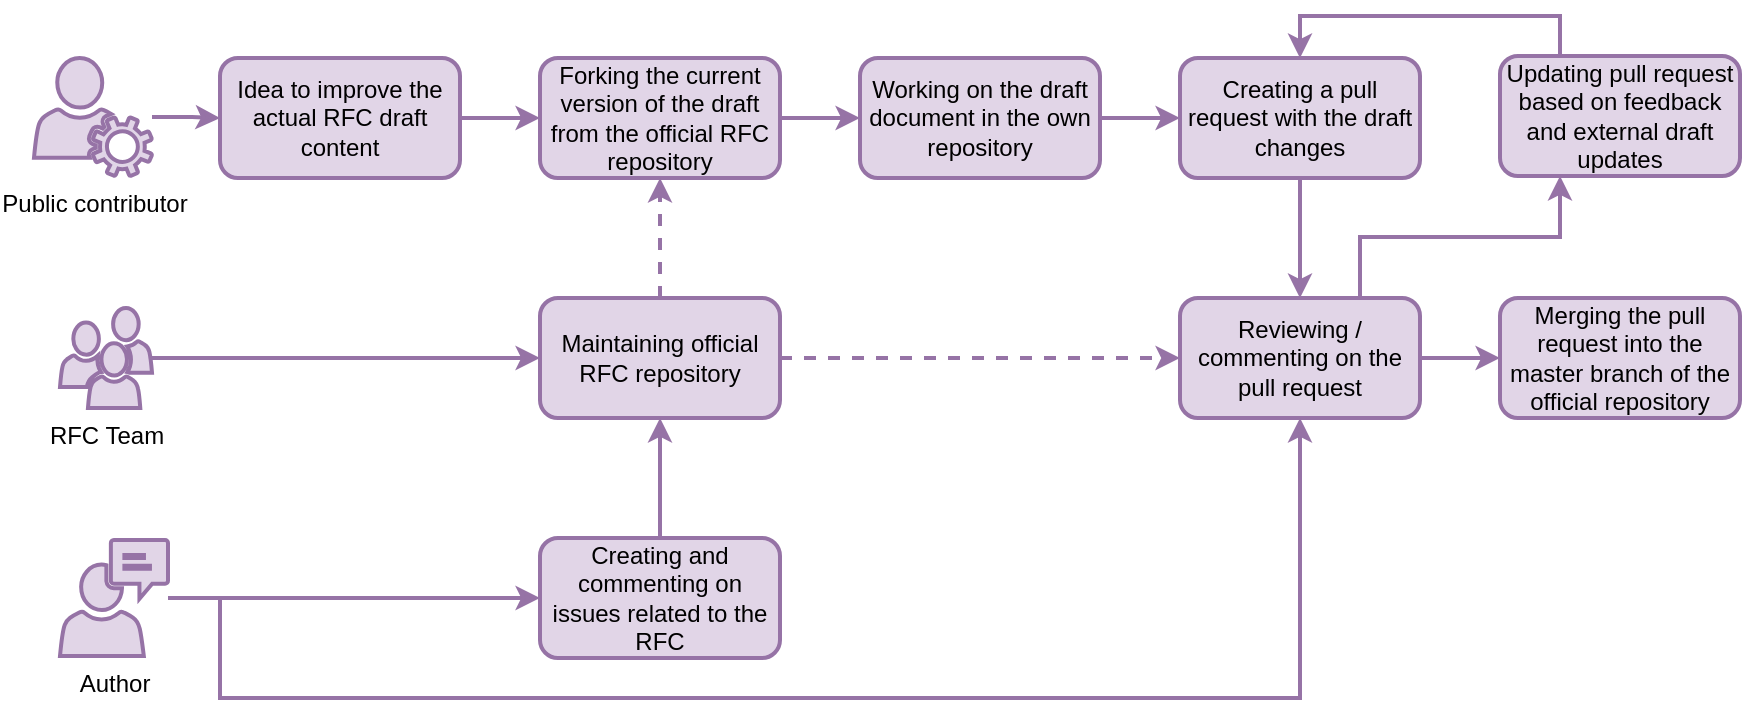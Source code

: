<mxfile version="13.7.9" type="device"><diagram id="HbiEMsRLEZssxnDpZFhy" name="Page-1"><mxGraphModel dx="1086" dy="846" grid="1" gridSize="10" guides="1" tooltips="1" connect="1" arrows="1" fold="1" page="1" pageScale="1" pageWidth="850" pageHeight="1100" math="0" shadow="0"><root><mxCell id="0"/><mxCell id="1" parent="0"/><mxCell id="8UfagXkoseOb5RZvGtyc-36" style="edgeStyle=orthogonalEdgeStyle;rounded=0;orthogonalLoop=1;jettySize=auto;html=1;strokeWidth=2;fillColor=#e1d5e7;strokeColor=#9673a6;" parent="1" source="8UfagXkoseOb5RZvGtyc-1" target="8UfagXkoseOb5RZvGtyc-2" edge="1"><mxGeometry relative="1" as="geometry"/></mxCell><mxCell id="8UfagXkoseOb5RZvGtyc-1" value="Public contributor" style="pointerEvents=1;shadow=0;dashed=0;html=1;strokeColor=#9673a6;fillColor=#e1d5e7;labelPosition=center;verticalLabelPosition=bottom;verticalAlign=top;outlineConnect=0;align=center;shape=mxgraph.office.users.user_services;strokeWidth=2;" parent="1" vertex="1"><mxGeometry x="27" y="40" width="59" height="59" as="geometry"/></mxCell><mxCell id="8UfagXkoseOb5RZvGtyc-9" style="edgeStyle=orthogonalEdgeStyle;rounded=0;orthogonalLoop=1;jettySize=auto;html=1;entryX=0;entryY=0.5;entryDx=0;entryDy=0;strokeWidth=2;fillColor=#e1d5e7;strokeColor=#9673a6;" parent="1" source="8UfagXkoseOb5RZvGtyc-2" target="8UfagXkoseOb5RZvGtyc-4" edge="1"><mxGeometry relative="1" as="geometry"/></mxCell><mxCell id="8UfagXkoseOb5RZvGtyc-2" value="Idea to improve the actual RFC draft content" style="rounded=1;whiteSpace=wrap;html=1;fillColor=#e1d5e7;strokeColor=#9673a6;strokeWidth=2;" parent="1" vertex="1"><mxGeometry x="120" y="40" width="120" height="60" as="geometry"/></mxCell><mxCell id="8UfagXkoseOb5RZvGtyc-11" style="edgeStyle=orthogonalEdgeStyle;rounded=0;orthogonalLoop=1;jettySize=auto;html=1;strokeWidth=2;fillColor=#e1d5e7;strokeColor=#9673a6;" parent="1" source="8UfagXkoseOb5RZvGtyc-4" target="8UfagXkoseOb5RZvGtyc-10" edge="1"><mxGeometry relative="1" as="geometry"/></mxCell><mxCell id="8UfagXkoseOb5RZvGtyc-4" value="Forking the current version of the draft from the official RFC repository" style="rounded=1;whiteSpace=wrap;html=1;strokeWidth=2;fillColor=#e1d5e7;strokeColor=#9673a6;" parent="1" vertex="1"><mxGeometry x="280" y="40" width="120" height="60" as="geometry"/></mxCell><mxCell id="8UfagXkoseOb5RZvGtyc-8" style="edgeStyle=orthogonalEdgeStyle;rounded=0;orthogonalLoop=1;jettySize=auto;html=1;entryX=0.5;entryY=1;entryDx=0;entryDy=0;strokeWidth=2;dashed=1;fillColor=#e1d5e7;strokeColor=#9673a6;" parent="1" source="8UfagXkoseOb5RZvGtyc-5" target="8UfagXkoseOb5RZvGtyc-4" edge="1"><mxGeometry relative="1" as="geometry"/></mxCell><mxCell id="8UfagXkoseOb5RZvGtyc-16" style="edgeStyle=orthogonalEdgeStyle;rounded=0;orthogonalLoop=1;jettySize=auto;html=1;entryX=0;entryY=0.5;entryDx=0;entryDy=0;strokeWidth=2;dashed=1;fillColor=#e1d5e7;strokeColor=#9673a6;" parent="1" source="8UfagXkoseOb5RZvGtyc-5" target="8UfagXkoseOb5RZvGtyc-14" edge="1"><mxGeometry relative="1" as="geometry"/></mxCell><mxCell id="8UfagXkoseOb5RZvGtyc-5" value="Maintaining official RFC repository" style="rounded=1;whiteSpace=wrap;html=1;strokeWidth=2;fillColor=#e1d5e7;strokeColor=#9673a6;" parent="1" vertex="1"><mxGeometry x="280" y="160" width="120" height="60" as="geometry"/></mxCell><mxCell id="8UfagXkoseOb5RZvGtyc-7" style="edgeStyle=orthogonalEdgeStyle;rounded=0;orthogonalLoop=1;jettySize=auto;html=1;strokeWidth=2;fillColor=#e1d5e7;strokeColor=#9673a6;" parent="1" source="8UfagXkoseOb5RZvGtyc-6" target="8UfagXkoseOb5RZvGtyc-5" edge="1"><mxGeometry relative="1" as="geometry"/></mxCell><mxCell id="8UfagXkoseOb5RZvGtyc-6" value="RFC Team" style="pointerEvents=1;shadow=0;dashed=0;html=1;strokeColor=#9673a6;fillColor=#e1d5e7;labelPosition=center;verticalLabelPosition=bottom;verticalAlign=top;outlineConnect=0;align=center;shape=mxgraph.office.users.users;strokeWidth=2;" parent="1" vertex="1"><mxGeometry x="40" y="165" width="46" height="50" as="geometry"/></mxCell><mxCell id="8UfagXkoseOb5RZvGtyc-13" style="edgeStyle=orthogonalEdgeStyle;rounded=0;orthogonalLoop=1;jettySize=auto;html=1;entryX=0;entryY=0.5;entryDx=0;entryDy=0;strokeWidth=2;fillColor=#e1d5e7;strokeColor=#9673a6;" parent="1" source="8UfagXkoseOb5RZvGtyc-10" target="8UfagXkoseOb5RZvGtyc-12" edge="1"><mxGeometry relative="1" as="geometry"/></mxCell><mxCell id="8UfagXkoseOb5RZvGtyc-10" value="Working on the draft document in the own repository" style="rounded=1;whiteSpace=wrap;html=1;strokeWidth=2;fillColor=#e1d5e7;strokeColor=#9673a6;" parent="1" vertex="1"><mxGeometry x="440" y="40" width="120" height="60" as="geometry"/></mxCell><mxCell id="8UfagXkoseOb5RZvGtyc-22" style="edgeStyle=orthogonalEdgeStyle;rounded=0;orthogonalLoop=1;jettySize=auto;html=1;entryX=0.5;entryY=0;entryDx=0;entryDy=0;strokeWidth=2;fillColor=#e1d5e7;strokeColor=#9673a6;" parent="1" source="8UfagXkoseOb5RZvGtyc-12" target="8UfagXkoseOb5RZvGtyc-14" edge="1"><mxGeometry relative="1" as="geometry"/></mxCell><mxCell id="8UfagXkoseOb5RZvGtyc-12" value="Creating a pull request with the draft changes" style="rounded=1;whiteSpace=wrap;html=1;strokeWidth=2;fillColor=#e1d5e7;strokeColor=#9673a6;" parent="1" vertex="1"><mxGeometry x="600" y="40" width="120" height="60" as="geometry"/></mxCell><mxCell id="8UfagXkoseOb5RZvGtyc-29" style="edgeStyle=orthogonalEdgeStyle;rounded=0;orthogonalLoop=1;jettySize=auto;html=1;entryX=0;entryY=0.5;entryDx=0;entryDy=0;strokeWidth=2;fillColor=#e1d5e7;strokeColor=#9673a6;" parent="1" source="8UfagXkoseOb5RZvGtyc-14" target="8UfagXkoseOb5RZvGtyc-28" edge="1"><mxGeometry relative="1" as="geometry"/></mxCell><mxCell id="8UfagXkoseOb5RZvGtyc-42" style="edgeStyle=orthogonalEdgeStyle;rounded=0;orthogonalLoop=1;jettySize=auto;html=1;exitX=0.75;exitY=0;exitDx=0;exitDy=0;entryX=0.25;entryY=1;entryDx=0;entryDy=0;strokeWidth=2;fillColor=#e1d5e7;strokeColor=#9673a6;" parent="1" source="8UfagXkoseOb5RZvGtyc-14" target="8UfagXkoseOb5RZvGtyc-21" edge="1"><mxGeometry relative="1" as="geometry"/></mxCell><mxCell id="8UfagXkoseOb5RZvGtyc-14" value="Reviewing / commenting on the pull request" style="rounded=1;whiteSpace=wrap;html=1;strokeWidth=2;fillColor=#e1d5e7;strokeColor=#9673a6;" parent="1" vertex="1"><mxGeometry x="600" y="160" width="120" height="60" as="geometry"/></mxCell><mxCell id="8UfagXkoseOb5RZvGtyc-43" style="edgeStyle=orthogonalEdgeStyle;rounded=0;orthogonalLoop=1;jettySize=auto;html=1;exitX=0.25;exitY=0;exitDx=0;exitDy=0;entryX=0.5;entryY=0;entryDx=0;entryDy=0;strokeWidth=2;fillColor=#e1d5e7;strokeColor=#9673a6;" parent="1" source="8UfagXkoseOb5RZvGtyc-21" target="8UfagXkoseOb5RZvGtyc-12" edge="1"><mxGeometry relative="1" as="geometry"/></mxCell><mxCell id="8UfagXkoseOb5RZvGtyc-21" value="Updating pull request based on feedback and external draft updates" style="rounded=1;whiteSpace=wrap;html=1;strokeWidth=2;fillColor=#e1d5e7;strokeColor=#9673a6;" parent="1" vertex="1"><mxGeometry x="760" y="39" width="120" height="60" as="geometry"/></mxCell><mxCell id="8UfagXkoseOb5RZvGtyc-28" value="Merging the pull request into the master branch of the official repository" style="rounded=1;whiteSpace=wrap;html=1;strokeWidth=2;fillColor=#e1d5e7;strokeColor=#9673a6;" parent="1" vertex="1"><mxGeometry x="760" y="160" width="120" height="60" as="geometry"/></mxCell><mxCell id="8UfagXkoseOb5RZvGtyc-34" style="edgeStyle=orthogonalEdgeStyle;rounded=0;orthogonalLoop=1;jettySize=auto;html=1;entryX=0;entryY=0.5;entryDx=0;entryDy=0;strokeWidth=2;fillColor=#e1d5e7;strokeColor=#9673a6;" parent="1" source="8UfagXkoseOb5RZvGtyc-30" target="8UfagXkoseOb5RZvGtyc-32" edge="1"><mxGeometry relative="1" as="geometry"/></mxCell><mxCell id="8UfagXkoseOb5RZvGtyc-39" style="edgeStyle=orthogonalEdgeStyle;rounded=0;orthogonalLoop=1;jettySize=auto;html=1;entryX=0.5;entryY=1;entryDx=0;entryDy=0;strokeWidth=2;fillColor=#e1d5e7;strokeColor=#9673a6;" parent="1" source="8UfagXkoseOb5RZvGtyc-30" target="8UfagXkoseOb5RZvGtyc-14" edge="1"><mxGeometry relative="1" as="geometry"><Array as="points"><mxPoint x="120" y="310"/><mxPoint x="120" y="360"/><mxPoint x="660" y="360"/></Array></mxGeometry></mxCell><mxCell id="8UfagXkoseOb5RZvGtyc-30" value="Author" style="pointerEvents=1;shadow=0;dashed=0;html=1;strokeColor=#9673a6;fillColor=#e1d5e7;labelPosition=center;verticalLabelPosition=bottom;verticalAlign=top;outlineConnect=0;align=center;shape=mxgraph.office.users.communications;strokeWidth=2;" parent="1" vertex="1"><mxGeometry x="40" y="281" width="54" height="58" as="geometry"/></mxCell><mxCell id="8UfagXkoseOb5RZvGtyc-33" style="edgeStyle=orthogonalEdgeStyle;rounded=0;orthogonalLoop=1;jettySize=auto;html=1;entryX=0.5;entryY=1;entryDx=0;entryDy=0;strokeWidth=2;fillColor=#e1d5e7;strokeColor=#9673a6;" parent="1" source="8UfagXkoseOb5RZvGtyc-32" target="8UfagXkoseOb5RZvGtyc-5" edge="1"><mxGeometry relative="1" as="geometry"/></mxCell><mxCell id="8UfagXkoseOb5RZvGtyc-32" value="Creating and commenting on issues related to the RFC" style="rounded=1;whiteSpace=wrap;html=1;strokeWidth=2;fillColor=#e1d5e7;strokeColor=#9673a6;" parent="1" vertex="1"><mxGeometry x="280" y="280" width="120" height="60" as="geometry"/></mxCell></root></mxGraphModel></diagram></mxfile>